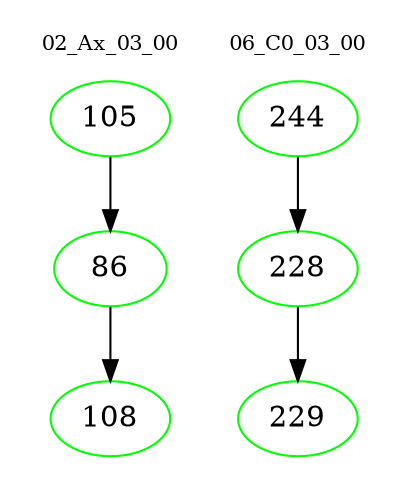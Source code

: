 digraph{
subgraph cluster_0 {
color = white
label = "02_Ax_03_00";
fontsize=10;
T0_105 [label="105", color="green"]
T0_105 -> T0_86 [color="black"]
T0_86 [label="86", color="green"]
T0_86 -> T0_108 [color="black"]
T0_108 [label="108", color="green"]
}
subgraph cluster_1 {
color = white
label = "06_C0_03_00";
fontsize=10;
T1_244 [label="244", color="green"]
T1_244 -> T1_228 [color="black"]
T1_228 [label="228", color="green"]
T1_228 -> T1_229 [color="black"]
T1_229 [label="229", color="green"]
}
}
